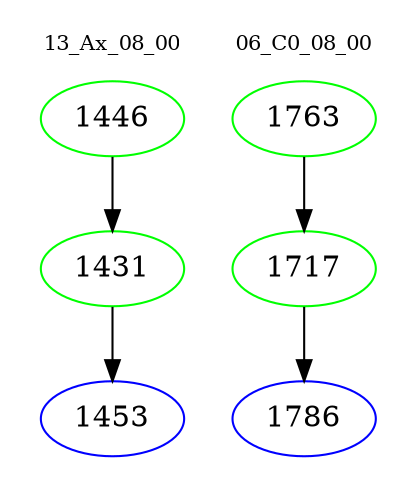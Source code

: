 digraph{
subgraph cluster_0 {
color = white
label = "13_Ax_08_00";
fontsize=10;
T0_1446 [label="1446", color="green"]
T0_1446 -> T0_1431 [color="black"]
T0_1431 [label="1431", color="green"]
T0_1431 -> T0_1453 [color="black"]
T0_1453 [label="1453", color="blue"]
}
subgraph cluster_1 {
color = white
label = "06_C0_08_00";
fontsize=10;
T1_1763 [label="1763", color="green"]
T1_1763 -> T1_1717 [color="black"]
T1_1717 [label="1717", color="green"]
T1_1717 -> T1_1786 [color="black"]
T1_1786 [label="1786", color="blue"]
}
}
